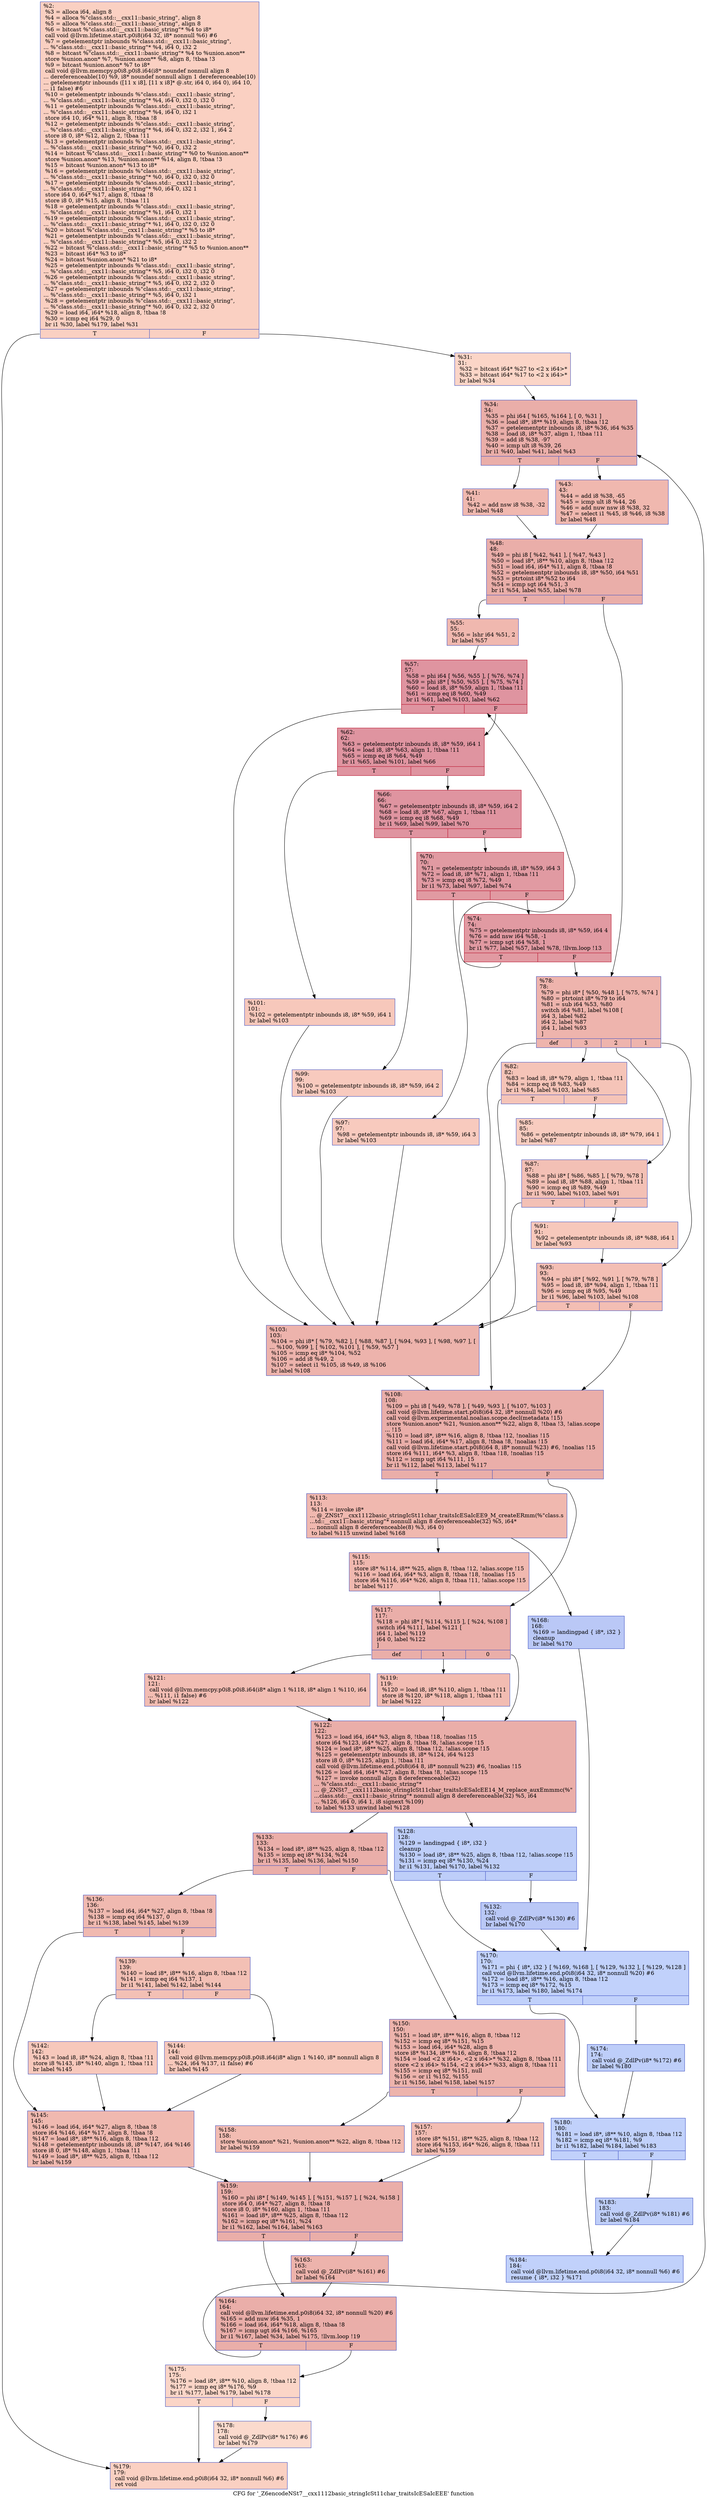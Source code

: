 digraph "CFG for '_Z6encodeNSt7__cxx1112basic_stringIcSt11char_traitsIcESaIcEEE' function" {
	label="CFG for '_Z6encodeNSt7__cxx1112basic_stringIcSt11char_traitsIcESaIcEEE' function";

	Node0x55797defe740 [shape=record,color="#3d50c3ff", style=filled, fillcolor="#f3947570",label="{%2:\l  %3 = alloca i64, align 8\l  %4 = alloca %\"class.std::__cxx11::basic_string\", align 8\l  %5 = alloca %\"class.std::__cxx11::basic_string\", align 8\l  %6 = bitcast %\"class.std::__cxx11::basic_string\"* %4 to i8*\l  call void @llvm.lifetime.start.p0i8(i64 32, i8* nonnull %6) #6\l  %7 = getelementptr inbounds %\"class.std::__cxx11::basic_string\",\l... %\"class.std::__cxx11::basic_string\"* %4, i64 0, i32 2\l  %8 = bitcast %\"class.std::__cxx11::basic_string\"* %4 to %union.anon**\l  store %union.anon* %7, %union.anon** %8, align 8, !tbaa !3\l  %9 = bitcast %union.anon* %7 to i8*\l  call void @llvm.memcpy.p0i8.p0i8.i64(i8* noundef nonnull align 8\l... dereferenceable(10) %9, i8* noundef nonnull align 1 dereferenceable(10)\l... getelementptr inbounds ([11 x i8], [11 x i8]* @.str, i64 0, i64 0), i64 10,\l... i1 false) #6\l  %10 = getelementptr inbounds %\"class.std::__cxx11::basic_string\",\l... %\"class.std::__cxx11::basic_string\"* %4, i64 0, i32 0, i32 0\l  %11 = getelementptr inbounds %\"class.std::__cxx11::basic_string\",\l... %\"class.std::__cxx11::basic_string\"* %4, i64 0, i32 1\l  store i64 10, i64* %11, align 8, !tbaa !8\l  %12 = getelementptr inbounds %\"class.std::__cxx11::basic_string\",\l... %\"class.std::__cxx11::basic_string\"* %4, i64 0, i32 2, i32 1, i64 2\l  store i8 0, i8* %12, align 2, !tbaa !11\l  %13 = getelementptr inbounds %\"class.std::__cxx11::basic_string\",\l... %\"class.std::__cxx11::basic_string\"* %0, i64 0, i32 2\l  %14 = bitcast %\"class.std::__cxx11::basic_string\"* %0 to %union.anon**\l  store %union.anon* %13, %union.anon** %14, align 8, !tbaa !3\l  %15 = bitcast %union.anon* %13 to i8*\l  %16 = getelementptr inbounds %\"class.std::__cxx11::basic_string\",\l... %\"class.std::__cxx11::basic_string\"* %0, i64 0, i32 0, i32 0\l  %17 = getelementptr inbounds %\"class.std::__cxx11::basic_string\",\l... %\"class.std::__cxx11::basic_string\"* %0, i64 0, i32 1\l  store i64 0, i64* %17, align 8, !tbaa !8\l  store i8 0, i8* %15, align 8, !tbaa !11\l  %18 = getelementptr inbounds %\"class.std::__cxx11::basic_string\",\l... %\"class.std::__cxx11::basic_string\"* %1, i64 0, i32 1\l  %19 = getelementptr inbounds %\"class.std::__cxx11::basic_string\",\l... %\"class.std::__cxx11::basic_string\"* %1, i64 0, i32 0, i32 0\l  %20 = bitcast %\"class.std::__cxx11::basic_string\"* %5 to i8*\l  %21 = getelementptr inbounds %\"class.std::__cxx11::basic_string\",\l... %\"class.std::__cxx11::basic_string\"* %5, i64 0, i32 2\l  %22 = bitcast %\"class.std::__cxx11::basic_string\"* %5 to %union.anon**\l  %23 = bitcast i64* %3 to i8*\l  %24 = bitcast %union.anon* %21 to i8*\l  %25 = getelementptr inbounds %\"class.std::__cxx11::basic_string\",\l... %\"class.std::__cxx11::basic_string\"* %5, i64 0, i32 0, i32 0\l  %26 = getelementptr inbounds %\"class.std::__cxx11::basic_string\",\l... %\"class.std::__cxx11::basic_string\"* %5, i64 0, i32 2, i32 0\l  %27 = getelementptr inbounds %\"class.std::__cxx11::basic_string\",\l... %\"class.std::__cxx11::basic_string\"* %5, i64 0, i32 1\l  %28 = getelementptr inbounds %\"class.std::__cxx11::basic_string\",\l... %\"class.std::__cxx11::basic_string\"* %0, i64 0, i32 2, i32 0\l  %29 = load i64, i64* %18, align 8, !tbaa !8\l  %30 = icmp eq i64 %29, 0\l  br i1 %30, label %179, label %31\l|{<s0>T|<s1>F}}"];
	Node0x55797defe740:s0 -> Node0x55797df03150;
	Node0x55797defe740:s1 -> Node0x55797df031e0;
	Node0x55797df031e0 [shape=record,color="#3d50c3ff", style=filled, fillcolor="#f5a08170",label="{%31:\l31:                                               \l  %32 = bitcast i64* %27 to \<2 x i64\>*\l  %33 = bitcast i64* %17 to \<2 x i64\>*\l  br label %34\l}"];
	Node0x55797df031e0 -> Node0x55797df03c20;
	Node0x55797df03c20 [shape=record,color="#3d50c3ff", style=filled, fillcolor="#d0473d70",label="{%34:\l34:                                               \l  %35 = phi i64 [ %165, %164 ], [ 0, %31 ]\l  %36 = load i8*, i8** %19, align 8, !tbaa !12\l  %37 = getelementptr inbounds i8, i8* %36, i64 %35\l  %38 = load i8, i8* %37, align 1, !tbaa !11\l  %39 = add i8 %38, -97\l  %40 = icmp ult i8 %39, 26\l  br i1 %40, label %41, label %43\l|{<s0>T|<s1>F}}"];
	Node0x55797df03c20:s0 -> Node0x55797df04270;
	Node0x55797df03c20:s1 -> Node0x55797df04300;
	Node0x55797df04270 [shape=record,color="#3d50c3ff", style=filled, fillcolor="#dc5d4a70",label="{%41:\l41:                                               \l  %42 = add nsw i8 %38, -32\l  br label %48\l}"];
	Node0x55797df04270 -> Node0x55797df04500;
	Node0x55797df04300 [shape=record,color="#3d50c3ff", style=filled, fillcolor="#dc5d4a70",label="{%43:\l43:                                               \l  %44 = add i8 %38, -65\l  %45 = icmp ult i8 %44, 26\l  %46 = add nuw nsw i8 %38, 32\l  %47 = select i1 %45, i8 %46, i8 %38\l  br label %48\l}"];
	Node0x55797df04300 -> Node0x55797df04500;
	Node0x55797df04500 [shape=record,color="#3d50c3ff", style=filled, fillcolor="#d0473d70",label="{%48:\l48:                                               \l  %49 = phi i8 [ %42, %41 ], [ %47, %43 ]\l  %50 = load i8*, i8** %10, align 8, !tbaa !12\l  %51 = load i64, i64* %11, align 8, !tbaa !8\l  %52 = getelementptr inbounds i8, i8* %50, i64 %51\l  %53 = ptrtoint i8* %52 to i64\l  %54 = icmp sgt i64 %51, 3\l  br i1 %54, label %55, label %78\l|{<s0>T|<s1>F}}"];
	Node0x55797df04500:s0 -> Node0x55797df05260;
	Node0x55797df04500:s1 -> Node0x55797df052b0;
	Node0x55797df05260 [shape=record,color="#3d50c3ff", style=filled, fillcolor="#dc5d4a70",label="{%55:\l55:                                               \l  %56 = lshr i64 %51, 2\l  br label %57\l}"];
	Node0x55797df05260 -> Node0x55797df05440;
	Node0x55797df05440 [shape=record,color="#b70d28ff", style=filled, fillcolor="#b70d2870",label="{%57:\l57:                                               \l  %58 = phi i64 [ %56, %55 ], [ %76, %74 ]\l  %59 = phi i8* [ %50, %55 ], [ %75, %74 ]\l  %60 = load i8, i8* %59, align 1, !tbaa !11\l  %61 = icmp eq i8 %60, %49\l  br i1 %61, label %103, label %62\l|{<s0>T|<s1>F}}"];
	Node0x55797df05440:s0 -> Node0x55797df05890;
	Node0x55797df05440:s1 -> Node0x55797df05920;
	Node0x55797df05920 [shape=record,color="#b70d28ff", style=filled, fillcolor="#b70d2870",label="{%62:\l62:                                               \l  %63 = getelementptr inbounds i8, i8* %59, i64 1\l  %64 = load i8, i8* %63, align 1, !tbaa !11\l  %65 = icmp eq i8 %64, %49\l  br i1 %65, label %101, label %66\l|{<s0>T|<s1>F}}"];
	Node0x55797df05920:s0 -> Node0x55797df06040;
	Node0x55797df05920:s1 -> Node0x55797df06090;
	Node0x55797df06090 [shape=record,color="#b70d28ff", style=filled, fillcolor="#b70d2870",label="{%66:\l66:                                               \l  %67 = getelementptr inbounds i8, i8* %59, i64 2\l  %68 = load i8, i8* %67, align 1, !tbaa !11\l  %69 = icmp eq i8 %68, %49\l  br i1 %69, label %99, label %70\l|{<s0>T|<s1>F}}"];
	Node0x55797df06090:s0 -> Node0x55797df06370;
	Node0x55797df06090:s1 -> Node0x55797df063c0;
	Node0x55797df063c0 [shape=record,color="#b70d28ff", style=filled, fillcolor="#bb1b2c70",label="{%70:\l70:                                               \l  %71 = getelementptr inbounds i8, i8* %59, i64 3\l  %72 = load i8, i8* %71, align 1, !tbaa !11\l  %73 = icmp eq i8 %72, %49\l  br i1 %73, label %97, label %74\l|{<s0>T|<s1>F}}"];
	Node0x55797df063c0:s0 -> Node0x55797df066a0;
	Node0x55797df063c0:s1 -> Node0x55797df05530;
	Node0x55797df05530 [shape=record,color="#b70d28ff", style=filled, fillcolor="#bb1b2c70",label="{%74:\l74:                                               \l  %75 = getelementptr inbounds i8, i8* %59, i64 4\l  %76 = add nsw i64 %58, -1\l  %77 = icmp sgt i64 %58, 1\l  br i1 %77, label %57, label %78, !llvm.loop !13\l|{<s0>T|<s1>F}}"];
	Node0x55797df05530:s0 -> Node0x55797df05440;
	Node0x55797df05530:s1 -> Node0x55797df052b0;
	Node0x55797df052b0 [shape=record,color="#3d50c3ff", style=filled, fillcolor="#d8564670",label="{%78:\l78:                                               \l  %79 = phi i8* [ %50, %48 ], [ %75, %74 ]\l  %80 = ptrtoint i8* %79 to i64\l  %81 = sub i64 %53, %80\l  switch i64 %81, label %108 [\l    i64 3, label %82\l    i64 2, label %87\l    i64 1, label %93\l  ]\l|{<s0>def|<s1>3|<s2>2|<s3>1}}"];
	Node0x55797df052b0:s0 -> Node0x55797df06c90;
	Node0x55797df052b0:s1 -> Node0x55797df06ce0;
	Node0x55797df052b0:s2 -> Node0x55797df06d30;
	Node0x55797df052b0:s3 -> Node0x55797df06dc0;
	Node0x55797df06ce0 [shape=record,color="#3d50c3ff", style=filled, fillcolor="#e97a5f70",label="{%82:\l82:                                               \l  %83 = load i8, i8* %79, align 1, !tbaa !11\l  %84 = icmp eq i8 %83, %49\l  br i1 %84, label %103, label %85\l|{<s0>T|<s1>F}}"];
	Node0x55797df06ce0:s0 -> Node0x55797df05890;
	Node0x55797df06ce0:s1 -> Node0x55797df06fa0;
	Node0x55797df06fa0 [shape=record,color="#3d50c3ff", style=filled, fillcolor="#f08b6e70",label="{%85:\l85:                                               \l  %86 = getelementptr inbounds i8, i8* %79, i64 1\l  br label %87\l}"];
	Node0x55797df06fa0 -> Node0x55797df06d30;
	Node0x55797df06d30 [shape=record,color="#3d50c3ff", style=filled, fillcolor="#e5705870",label="{%87:\l87:                                               \l  %88 = phi i8* [ %86, %85 ], [ %79, %78 ]\l  %89 = load i8, i8* %88, align 1, !tbaa !11\l  %90 = icmp eq i8 %89, %49\l  br i1 %90, label %103, label %91\l|{<s0>T|<s1>F}}"];
	Node0x55797df06d30:s0 -> Node0x55797df05890;
	Node0x55797df06d30:s1 -> Node0x55797df07360;
	Node0x55797df07360 [shape=record,color="#3d50c3ff", style=filled, fillcolor="#ed836670",label="{%91:\l91:                                               \l  %92 = getelementptr inbounds i8, i8* %88, i64 1\l  br label %93\l}"];
	Node0x55797df07360 -> Node0x55797df06dc0;
	Node0x55797df06dc0 [shape=record,color="#3d50c3ff", style=filled, fillcolor="#e36c5570",label="{%93:\l93:                                               \l  %94 = phi i8* [ %92, %91 ], [ %79, %78 ]\l  %95 = load i8, i8* %94, align 1, !tbaa !11\l  %96 = icmp eq i8 %95, %49\l  br i1 %96, label %103, label %108\l|{<s0>T|<s1>F}}"];
	Node0x55797df06dc0:s0 -> Node0x55797df05890;
	Node0x55797df06dc0:s1 -> Node0x55797df06c90;
	Node0x55797df066a0 [shape=record,color="#3d50c3ff", style=filled, fillcolor="#ef886b70",label="{%97:\l97:                                               \l  %98 = getelementptr inbounds i8, i8* %59, i64 3\l  br label %103\l}"];
	Node0x55797df066a0 -> Node0x55797df05890;
	Node0x55797df06370 [shape=record,color="#3d50c3ff", style=filled, fillcolor="#ef886b70",label="{%99:\l99:                                               \l  %100 = getelementptr inbounds i8, i8* %59, i64 2\l  br label %103\l}"];
	Node0x55797df06370 -> Node0x55797df05890;
	Node0x55797df06040 [shape=record,color="#3d50c3ff", style=filled, fillcolor="#ed836670",label="{%101:\l101:                                              \l  %102 = getelementptr inbounds i8, i8* %59, i64 1\l  br label %103\l}"];
	Node0x55797df06040 -> Node0x55797df05890;
	Node0x55797df05890 [shape=record,color="#3d50c3ff", style=filled, fillcolor="#d6524470",label="{%103:\l103:                                              \l  %104 = phi i8* [ %79, %82 ], [ %88, %87 ], [ %94, %93 ], [ %98, %97 ], [\l... %100, %99 ], [ %102, %101 ], [ %59, %57 ]\l  %105 = icmp eq i8* %104, %52\l  %106 = add i8 %49, 2\l  %107 = select i1 %105, i8 %49, i8 %106\l  br label %108\l}"];
	Node0x55797df05890 -> Node0x55797df06c90;
	Node0x55797df06c90 [shape=record,color="#3d50c3ff", style=filled, fillcolor="#d0473d70",label="{%108:\l108:                                              \l  %109 = phi i8 [ %49, %78 ], [ %49, %93 ], [ %107, %103 ]\l  call void @llvm.lifetime.start.p0i8(i64 32, i8* nonnull %20) #6\l  call void @llvm.experimental.noalias.scope.decl(metadata !15)\l  store %union.anon* %21, %union.anon** %22, align 8, !tbaa !3, !alias.scope\l... !15\l  %110 = load i8*, i8** %16, align 8, !tbaa !12, !noalias !15\l  %111 = load i64, i64* %17, align 8, !tbaa !8, !noalias !15\l  call void @llvm.lifetime.start.p0i8(i64 8, i8* nonnull %23) #6, !noalias !15\l  store i64 %111, i64* %3, align 8, !tbaa !18, !noalias !15\l  %112 = icmp ugt i64 %111, 15\l  br i1 %112, label %113, label %117\l|{<s0>T|<s1>F}}"];
	Node0x55797df06c90:s0 -> Node0x55797df09300;
	Node0x55797df06c90:s1 -> Node0x55797df09390;
	Node0x55797df09300 [shape=record,color="#3d50c3ff", style=filled, fillcolor="#dc5d4a70",label="{%113:\l113:                                              \l  %114 = invoke i8*\l... @_ZNSt7__cxx1112basic_stringIcSt11char_traitsIcESaIcEE9_M_createERmm(%\"class.s\l...td::__cxx11::basic_string\"* nonnull align 8 dereferenceable(32) %5, i64*\l... nonnull align 8 dereferenceable(8) %3, i64 0)\l          to label %115 unwind label %168\l}"];
	Node0x55797df09300 -> Node0x55797df095c0;
	Node0x55797df09300 -> Node0x55797df09610;
	Node0x55797df095c0 [shape=record,color="#3d50c3ff", style=filled, fillcolor="#dc5d4a70",label="{%115:\l115:                                              \l  store i8* %114, i8** %25, align 8, !tbaa !12, !alias.scope !15\l  %116 = load i64, i64* %3, align 8, !tbaa !18, !noalias !15\l  store i64 %116, i64* %26, align 8, !tbaa !11, !alias.scope !15\l  br label %117\l}"];
	Node0x55797df095c0 -> Node0x55797df09390;
	Node0x55797df09390 [shape=record,color="#3d50c3ff", style=filled, fillcolor="#d0473d70",label="{%117:\l117:                                              \l  %118 = phi i8* [ %114, %115 ], [ %24, %108 ]\l  switch i64 %111, label %121 [\l    i64 1, label %119\l    i64 0, label %122\l  ]\l|{<s0>def|<s1>1|<s2>0}}"];
	Node0x55797df09390:s0 -> Node0x55797df0a260;
	Node0x55797df09390:s1 -> Node0x55797df0a2b0;
	Node0x55797df09390:s2 -> Node0x55797df0a340;
	Node0x55797df0a2b0 [shape=record,color="#3d50c3ff", style=filled, fillcolor="#e1675170",label="{%119:\l119:                                              \l  %120 = load i8, i8* %110, align 1, !tbaa !11\l  store i8 %120, i8* %118, align 1, !tbaa !11\l  br label %122\l}"];
	Node0x55797df0a2b0 -> Node0x55797df0a340;
	Node0x55797df0a260 [shape=record,color="#3d50c3ff", style=filled, fillcolor="#e1675170",label="{%121:\l121:                                              \l  call void @llvm.memcpy.p0i8.p0i8.i64(i8* align 1 %118, i8* align 1 %110, i64\l... %111, i1 false) #6\l  br label %122\l}"];
	Node0x55797df0a260 -> Node0x55797df0a340;
	Node0x55797df0a340 [shape=record,color="#3d50c3ff", style=filled, fillcolor="#d0473d70",label="{%122:\l122:                                              \l  %123 = load i64, i64* %3, align 8, !tbaa !18, !noalias !15\l  store i64 %123, i64* %27, align 8, !tbaa !8, !alias.scope !15\l  %124 = load i8*, i8** %25, align 8, !tbaa !12, !alias.scope !15\l  %125 = getelementptr inbounds i8, i8* %124, i64 %123\l  store i8 0, i8* %125, align 1, !tbaa !11\l  call void @llvm.lifetime.end.p0i8(i64 8, i8* nonnull %23) #6, !noalias !15\l  %126 = load i64, i64* %27, align 8, !tbaa !8, !alias.scope !15\l  %127 = invoke nonnull align 8 dereferenceable(32)\l... %\"class.std::__cxx11::basic_string\"*\l... @_ZNSt7__cxx1112basic_stringIcSt11char_traitsIcESaIcEE14_M_replace_auxEmmmc(%\"\l...class.std::__cxx11::basic_string\"* nonnull align 8 dereferenceable(32) %5, i64\l... %126, i64 0, i64 1, i8 signext %109)\l          to label %133 unwind label %128\l}"];
	Node0x55797df0a340 -> Node0x55797df0aef0;
	Node0x55797df0a340 -> Node0x55797df0af80;
	Node0x55797df0af80 [shape=record,color="#3d50c3ff", style=filled, fillcolor="#6c8ff170",label="{%128:\l128:                                              \l  %129 = landingpad \{ i8*, i32 \}\l          cleanup\l  %130 = load i8*, i8** %25, align 8, !tbaa !12, !alias.scope !15\l  %131 = icmp eq i8* %130, %24\l  br i1 %131, label %170, label %132\l|{<s0>T|<s1>F}}"];
	Node0x55797df0af80:s0 -> Node0x55797df0bc90;
	Node0x55797df0af80:s1 -> Node0x55797df0bd20;
	Node0x55797df0bd20 [shape=record,color="#3d50c3ff", style=filled, fillcolor="#6282ea70",label="{%132:\l132:                                              \l  call void @_ZdlPv(i8* %130) #6\l  br label %170\l}"];
	Node0x55797df0bd20 -> Node0x55797df0bc90;
	Node0x55797df0aef0 [shape=record,color="#3d50c3ff", style=filled, fillcolor="#d0473d70",label="{%133:\l133:                                              \l  %134 = load i8*, i8** %25, align 8, !tbaa !12\l  %135 = icmp eq i8* %134, %24\l  br i1 %135, label %136, label %150\l|{<s0>T|<s1>F}}"];
	Node0x55797df0aef0:s0 -> Node0x55797df0c1a0;
	Node0x55797df0aef0:s1 -> Node0x55797df0c1f0;
	Node0x55797df0c1a0 [shape=record,color="#3d50c3ff", style=filled, fillcolor="#de614d70",label="{%136:\l136:                                              \l  %137 = load i64, i64* %27, align 8, !tbaa !8\l  %138 = icmp eq i64 %137, 0\l  br i1 %138, label %145, label %139\l|{<s0>T|<s1>F}}"];
	Node0x55797df0c1a0:s0 -> Node0x55797df0c3f0;
	Node0x55797df0c1a0:s1 -> Node0x55797df0c440;
	Node0x55797df0c440 [shape=record,color="#3d50c3ff", style=filled, fillcolor="#e5705870",label="{%139:\l139:                                              \l  %140 = load i8*, i8** %16, align 8, !tbaa !12\l  %141 = icmp eq i64 %137, 1\l  br i1 %141, label %142, label %144\l|{<s0>T|<s1>F}}"];
	Node0x55797df0c440:s0 -> Node0x55797df0c680;
	Node0x55797df0c440:s1 -> Node0x55797df0c6d0;
	Node0x55797df0c680 [shape=record,color="#3d50c3ff", style=filled, fillcolor="#ed836670",label="{%142:\l142:                                              \l  %143 = load i8, i8* %24, align 8, !tbaa !11\l  store i8 %143, i8* %140, align 1, !tbaa !11\l  br label %145\l}"];
	Node0x55797df0c680 -> Node0x55797df0c3f0;
	Node0x55797df0c6d0 [shape=record,color="#3d50c3ff", style=filled, fillcolor="#ed836670",label="{%144:\l144:                                              \l  call void @llvm.memcpy.p0i8.p0i8.i64(i8* align 1 %140, i8* nonnull align 8\l... %24, i64 %137, i1 false) #6\l  br label %145\l}"];
	Node0x55797df0c6d0 -> Node0x55797df0c3f0;
	Node0x55797df0c3f0 [shape=record,color="#3d50c3ff", style=filled, fillcolor="#de614d70",label="{%145:\l145:                                              \l  %146 = load i64, i64* %27, align 8, !tbaa !8\l  store i64 %146, i64* %17, align 8, !tbaa !8\l  %147 = load i8*, i8** %16, align 8, !tbaa !12\l  %148 = getelementptr inbounds i8, i8* %147, i64 %146\l  store i8 0, i8* %148, align 1, !tbaa !11\l  %149 = load i8*, i8** %25, align 8, !tbaa !12\l  br label %159\l}"];
	Node0x55797df0c3f0 -> Node0x55797df0cf40;
	Node0x55797df0c1f0 [shape=record,color="#3d50c3ff", style=filled, fillcolor="#d6524470",label="{%150:\l150:                                              \l  %151 = load i8*, i8** %16, align 8, !tbaa !12\l  %152 = icmp eq i8* %151, %15\l  %153 = load i64, i64* %28, align 8\l  store i8* %134, i8** %16, align 8, !tbaa !12\l  %154 = load \<2 x i64\>, \<2 x i64\>* %32, align 8, !tbaa !11\l  store \<2 x i64\> %154, \<2 x i64\>* %33, align 8, !tbaa !11\l  %155 = icmp eq i8* %151, null\l  %156 = or i1 %152, %155\l  br i1 %156, label %158, label %157\l|{<s0>T|<s1>F}}"];
	Node0x55797df0c1f0:s0 -> Node0x55797df002d0;
	Node0x55797df0c1f0:s1 -> Node0x55797df00320;
	Node0x55797df00320 [shape=record,color="#3d50c3ff", style=filled, fillcolor="#e1675170",label="{%157:\l157:                                              \l  store i8* %151, i8** %25, align 8, !tbaa !12\l  store i64 %153, i64* %26, align 8, !tbaa !11\l  br label %159\l}"];
	Node0x55797df00320 -> Node0x55797df0cf40;
	Node0x55797df002d0 [shape=record,color="#3d50c3ff", style=filled, fillcolor="#e1675170",label="{%158:\l158:                                              \l  store %union.anon* %21, %union.anon** %22, align 8, !tbaa !12\l  br label %159\l}"];
	Node0x55797df002d0 -> Node0x55797df0cf40;
	Node0x55797df0cf40 [shape=record,color="#3d50c3ff", style=filled, fillcolor="#d0473d70",label="{%159:\l159:                                              \l  %160 = phi i8* [ %149, %145 ], [ %151, %157 ], [ %24, %158 ]\l  store i64 0, i64* %27, align 8, !tbaa !8\l  store i8 0, i8* %160, align 1, !tbaa !11\l  %161 = load i8*, i8** %25, align 8, !tbaa !12\l  %162 = icmp eq i8* %161, %24\l  br i1 %162, label %164, label %163\l|{<s0>T|<s1>F}}"];
	Node0x55797df0cf40:s0 -> Node0x55797df03d10;
	Node0x55797df0cf40:s1 -> Node0x55797df009a0;
	Node0x55797df009a0 [shape=record,color="#3d50c3ff", style=filled, fillcolor="#d6524470",label="{%163:\l163:                                              \l  call void @_ZdlPv(i8* %161) #6\l  br label %164\l}"];
	Node0x55797df009a0 -> Node0x55797df03d10;
	Node0x55797df03d10 [shape=record,color="#3d50c3ff", style=filled, fillcolor="#d0473d70",label="{%164:\l164:                                              \l  call void @llvm.lifetime.end.p0i8(i64 32, i8* nonnull %20) #6\l  %165 = add nuw i64 %35, 1\l  %166 = load i64, i64* %18, align 8, !tbaa !8\l  %167 = icmp ugt i64 %166, %165\l  br i1 %167, label %34, label %175, !llvm.loop !19\l|{<s0>T|<s1>F}}"];
	Node0x55797df03d10:s0 -> Node0x55797df03c20;
	Node0x55797df03d10:s1 -> Node0x55797df0ea50;
	Node0x55797df09610 [shape=record,color="#3d50c3ff", style=filled, fillcolor="#6282ea70",label="{%168:\l168:                                              \l  %169 = landingpad \{ i8*, i32 \}\l          cleanup\l  br label %170\l}"];
	Node0x55797df09610 -> Node0x55797df0bc90;
	Node0x55797df0bc90 [shape=record,color="#3d50c3ff", style=filled, fillcolor="#7396f570",label="{%170:\l170:                                              \l  %171 = phi \{ i8*, i32 \} [ %169, %168 ], [ %129, %132 ], [ %129, %128 ]\l  call void @llvm.lifetime.end.p0i8(i64 32, i8* nonnull %20) #6\l  %172 = load i8*, i8** %16, align 8, !tbaa !12\l  %173 = icmp eq i8* %172, %15\l  br i1 %173, label %180, label %174\l|{<s0>T|<s1>F}}"];
	Node0x55797df0bc90:s0 -> Node0x55797df0efd0;
	Node0x55797df0bc90:s1 -> Node0x55797df0f020;
	Node0x55797df0f020 [shape=record,color="#3d50c3ff", style=filled, fillcolor="#6c8ff170",label="{%174:\l174:                                              \l  call void @_ZdlPv(i8* %172) #6\l  br label %180\l}"];
	Node0x55797df0f020 -> Node0x55797df0efd0;
	Node0x55797df0ea50 [shape=record,color="#3d50c3ff", style=filled, fillcolor="#f5a08170",label="{%175:\l175:                                              \l  %176 = load i8*, i8** %10, align 8, !tbaa !12\l  %177 = icmp eq i8* %176, %9\l  br i1 %177, label %179, label %178\l|{<s0>T|<s1>F}}"];
	Node0x55797df0ea50:s0 -> Node0x55797df03150;
	Node0x55797df0ea50:s1 -> Node0x55797df0f380;
	Node0x55797df0f380 [shape=record,color="#3d50c3ff", style=filled, fillcolor="#f7ac8e70",label="{%178:\l178:                                              \l  call void @_ZdlPv(i8* %176) #6\l  br label %179\l}"];
	Node0x55797df0f380 -> Node0x55797df03150;
	Node0x55797df03150 [shape=record,color="#3d50c3ff", style=filled, fillcolor="#f3947570",label="{%179:\l179:                                              \l  call void @llvm.lifetime.end.p0i8(i64 32, i8* nonnull %6) #6\l  ret void\l}"];
	Node0x55797df0efd0 [shape=record,color="#3d50c3ff", style=filled, fillcolor="#7396f570",label="{%180:\l180:                                              \l  %181 = load i8*, i8** %10, align 8, !tbaa !12\l  %182 = icmp eq i8* %181, %9\l  br i1 %182, label %184, label %183\l|{<s0>T|<s1>F}}"];
	Node0x55797df0efd0:s0 -> Node0x55797df0f8a0;
	Node0x55797df0efd0:s1 -> Node0x55797df0f8f0;
	Node0x55797df0f8f0 [shape=record,color="#3d50c3ff", style=filled, fillcolor="#6c8ff170",label="{%183:\l183:                                              \l  call void @_ZdlPv(i8* %181) #6\l  br label %184\l}"];
	Node0x55797df0f8f0 -> Node0x55797df0f8a0;
	Node0x55797df0f8a0 [shape=record,color="#3d50c3ff", style=filled, fillcolor="#7396f570",label="{%184:\l184:                                              \l  call void @llvm.lifetime.end.p0i8(i64 32, i8* nonnull %6) #6\l  resume \{ i8*, i32 \} %171\l}"];
}
